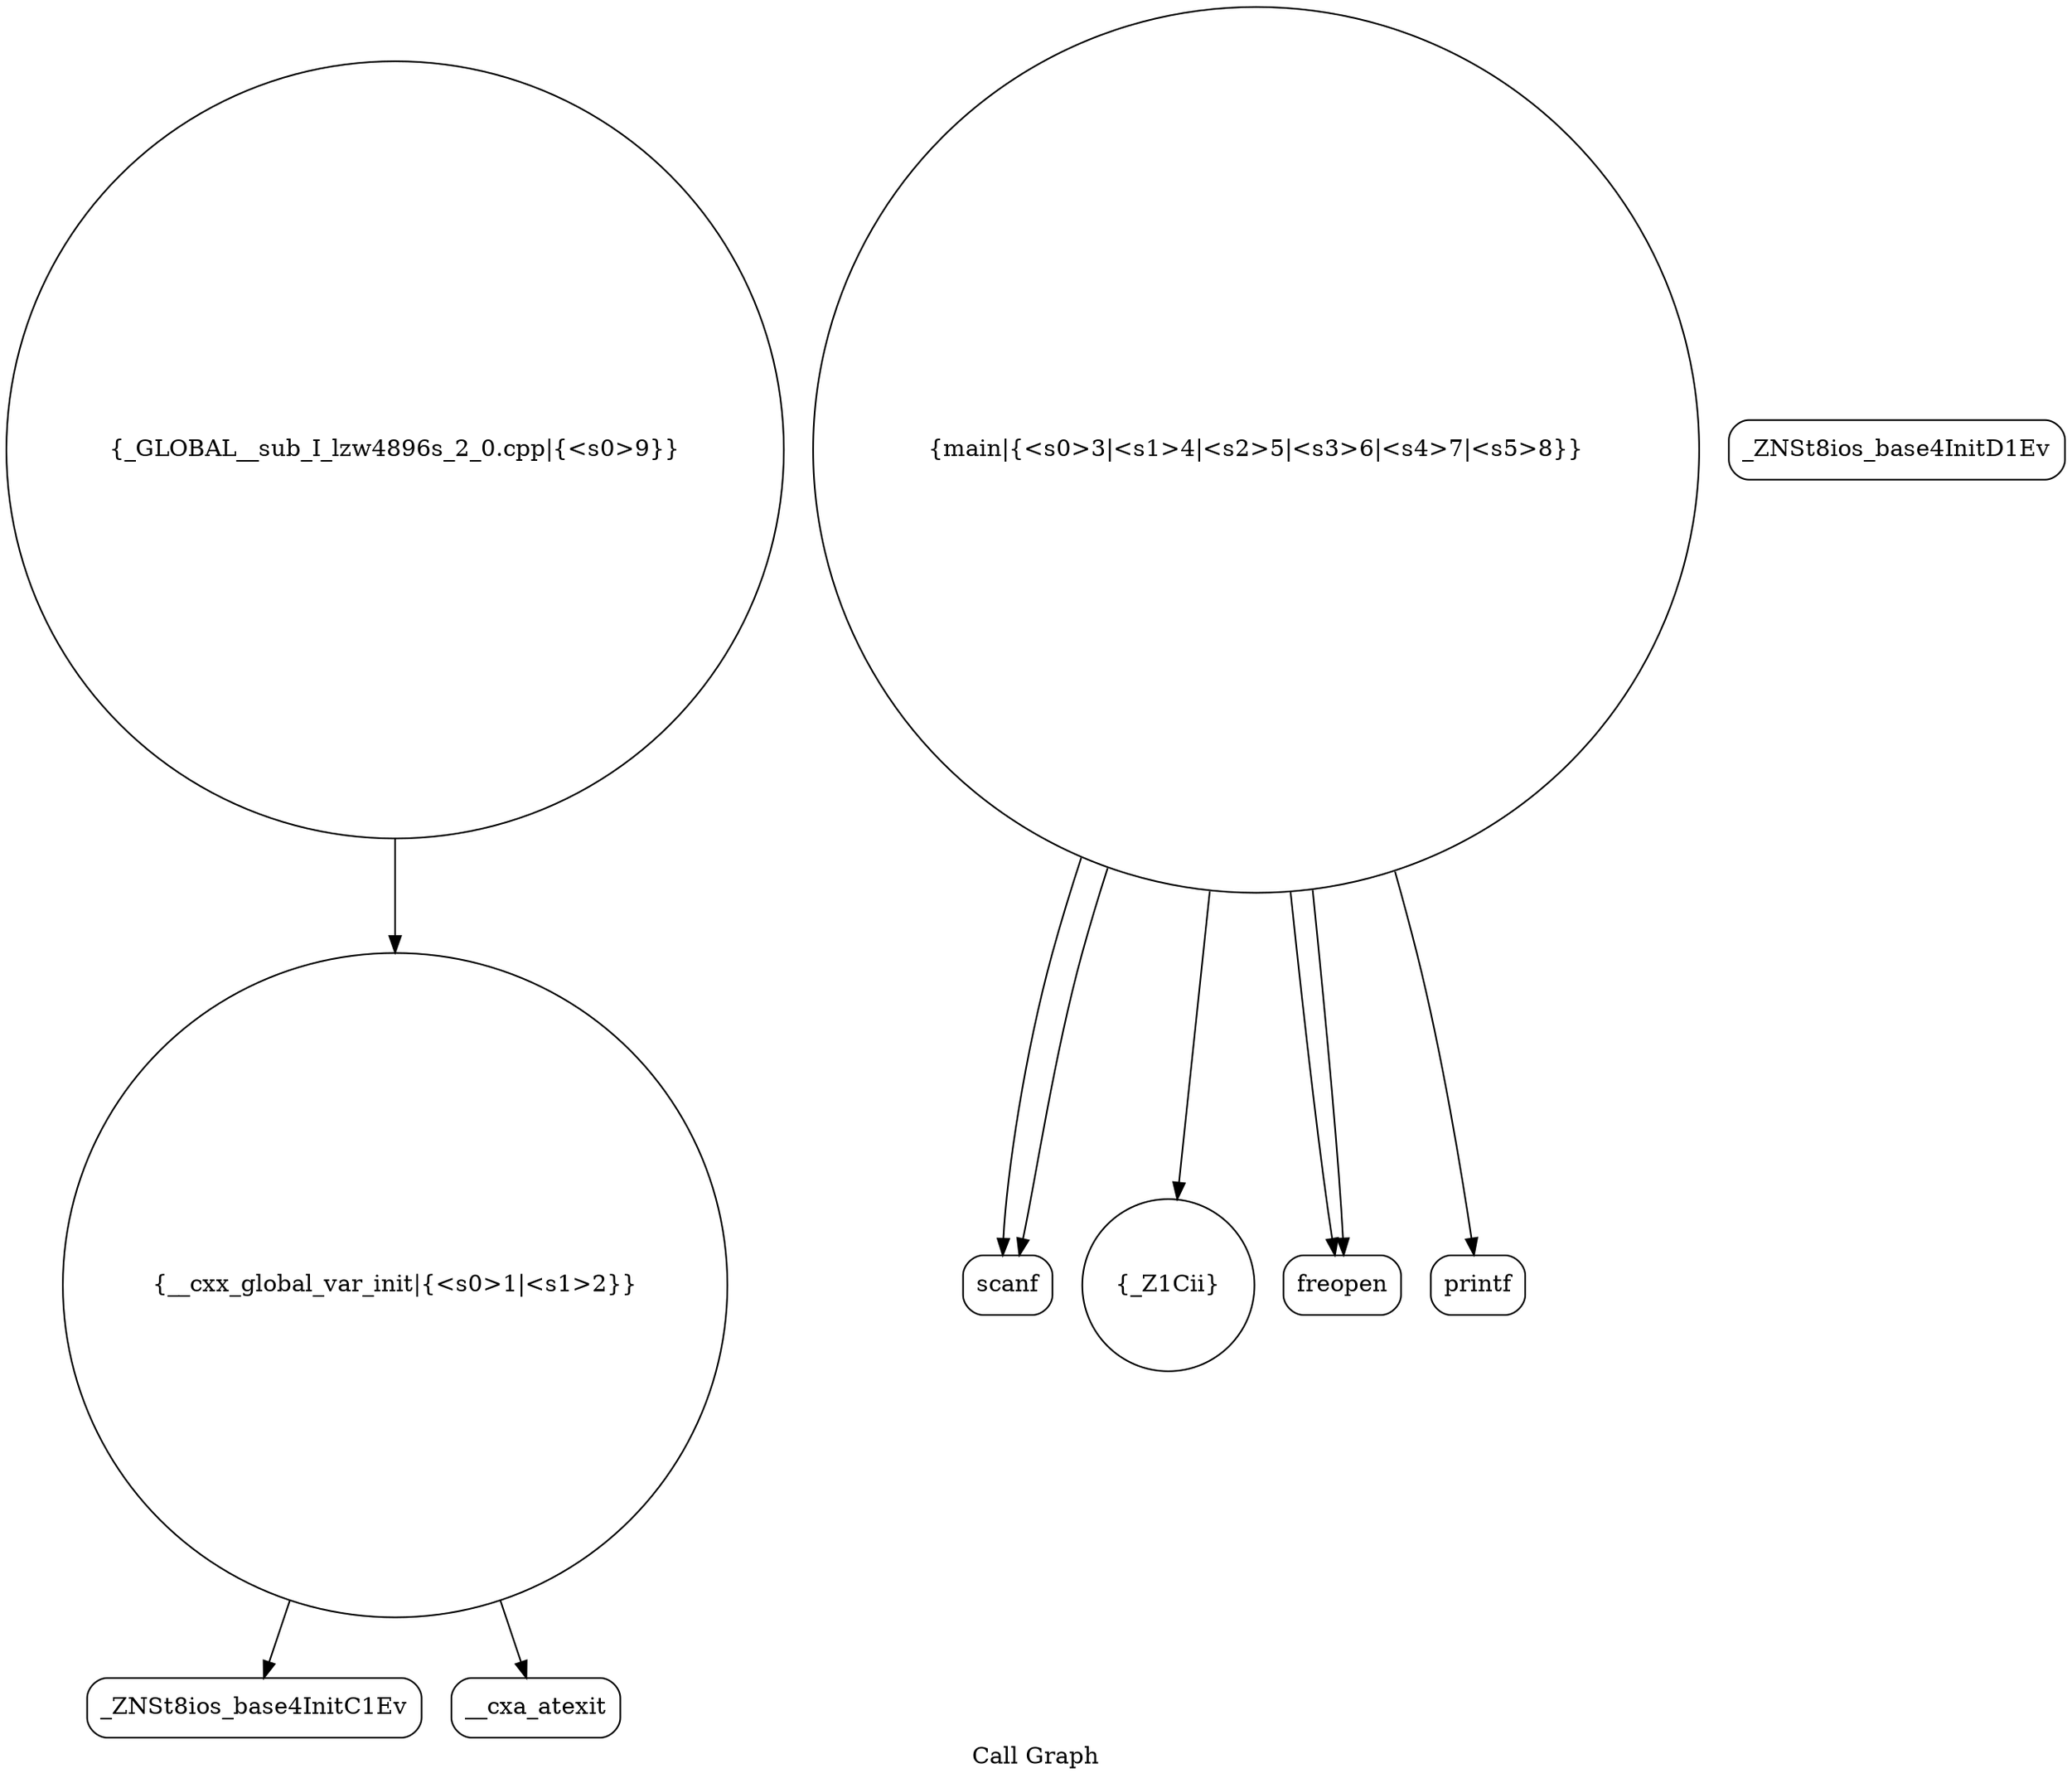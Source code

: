 digraph "Call Graph" {
	label="Call Graph";

	Node0x55a3c2e0f450 [shape=record,shape=circle,label="{__cxx_global_var_init|{<s0>1|<s1>2}}"];
	Node0x55a3c2e0f450:s0 -> Node0x55a3c2e0f8e0[color=black];
	Node0x55a3c2e0f450:s1 -> Node0x55a3c2e0f9e0[color=black];
	Node0x55a3c2e0fbe0 [shape=record,shape=Mrecord,label="{scanf}"];
	Node0x55a3c2e0f960 [shape=record,shape=Mrecord,label="{_ZNSt8ios_base4InitD1Ev}"];
	Node0x55a3c2e0fce0 [shape=record,shape=circle,label="{_GLOBAL__sub_I_lzw4896s_2_0.cpp|{<s0>9}}"];
	Node0x55a3c2e0fce0:s0 -> Node0x55a3c2e0f450[color=black];
	Node0x55a3c2e0fa60 [shape=record,shape=circle,label="{_Z1Cii}"];
	Node0x55a3c2e0fb60 [shape=record,shape=Mrecord,label="{freopen}"];
	Node0x55a3c2e0f8e0 [shape=record,shape=Mrecord,label="{_ZNSt8ios_base4InitC1Ev}"];
	Node0x55a3c2e0fc60 [shape=record,shape=Mrecord,label="{printf}"];
	Node0x55a3c2e0f9e0 [shape=record,shape=Mrecord,label="{__cxa_atexit}"];
	Node0x55a3c2e0fae0 [shape=record,shape=circle,label="{main|{<s0>3|<s1>4|<s2>5|<s3>6|<s4>7|<s5>8}}"];
	Node0x55a3c2e0fae0:s0 -> Node0x55a3c2e0fb60[color=black];
	Node0x55a3c2e0fae0:s1 -> Node0x55a3c2e0fb60[color=black];
	Node0x55a3c2e0fae0:s2 -> Node0x55a3c2e0fbe0[color=black];
	Node0x55a3c2e0fae0:s3 -> Node0x55a3c2e0fbe0[color=black];
	Node0x55a3c2e0fae0:s4 -> Node0x55a3c2e0fa60[color=black];
	Node0x55a3c2e0fae0:s5 -> Node0x55a3c2e0fc60[color=black];
}
